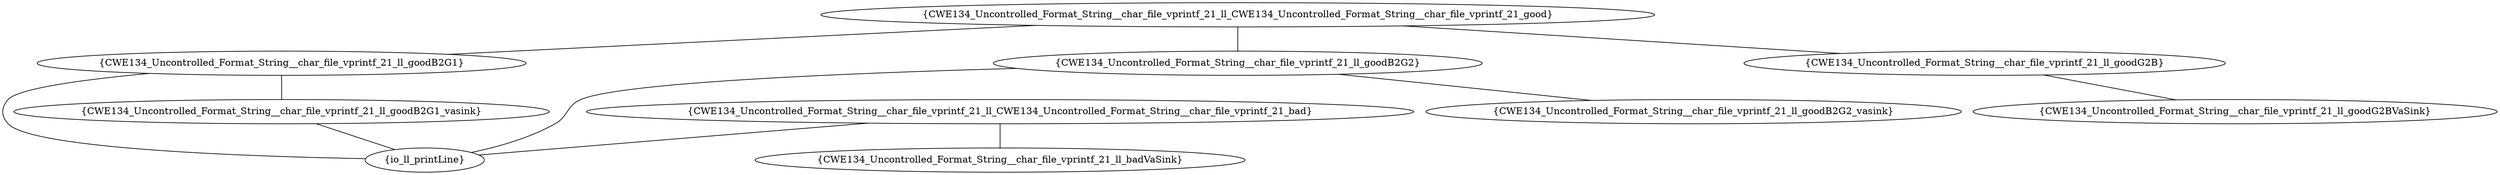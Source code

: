 graph "cg graph" {
CWE134_Uncontrolled_Format_String__char_file_vprintf_21_ll_CWE134_Uncontrolled_Format_String__char_file_vprintf_21_bad [label="{CWE134_Uncontrolled_Format_String__char_file_vprintf_21_ll_CWE134_Uncontrolled_Format_String__char_file_vprintf_21_bad}"];
io_ll_printLine [label="{io_ll_printLine}"];
CWE134_Uncontrolled_Format_String__char_file_vprintf_21_ll_badVaSink [label="{CWE134_Uncontrolled_Format_String__char_file_vprintf_21_ll_badVaSink}"];
CWE134_Uncontrolled_Format_String__char_file_vprintf_21_ll_CWE134_Uncontrolled_Format_String__char_file_vprintf_21_good [label="{CWE134_Uncontrolled_Format_String__char_file_vprintf_21_ll_CWE134_Uncontrolled_Format_String__char_file_vprintf_21_good}"];
CWE134_Uncontrolled_Format_String__char_file_vprintf_21_ll_goodB2G1 [label="{CWE134_Uncontrolled_Format_String__char_file_vprintf_21_ll_goodB2G1}"];
CWE134_Uncontrolled_Format_String__char_file_vprintf_21_ll_goodB2G2 [label="{CWE134_Uncontrolled_Format_String__char_file_vprintf_21_ll_goodB2G2}"];
CWE134_Uncontrolled_Format_String__char_file_vprintf_21_ll_goodG2B [label="{CWE134_Uncontrolled_Format_String__char_file_vprintf_21_ll_goodG2B}"];
CWE134_Uncontrolled_Format_String__char_file_vprintf_21_ll_goodG2BVaSink [label="{CWE134_Uncontrolled_Format_String__char_file_vprintf_21_ll_goodG2BVaSink}"];
CWE134_Uncontrolled_Format_String__char_file_vprintf_21_ll_goodB2G1_vasink [label="{CWE134_Uncontrolled_Format_String__char_file_vprintf_21_ll_goodB2G1_vasink}"];
CWE134_Uncontrolled_Format_String__char_file_vprintf_21_ll_goodB2G2_vasink [label="{CWE134_Uncontrolled_Format_String__char_file_vprintf_21_ll_goodB2G2_vasink}"];
CWE134_Uncontrolled_Format_String__char_file_vprintf_21_ll_CWE134_Uncontrolled_Format_String__char_file_vprintf_21_bad -- io_ll_printLine;
CWE134_Uncontrolled_Format_String__char_file_vprintf_21_ll_CWE134_Uncontrolled_Format_String__char_file_vprintf_21_bad -- CWE134_Uncontrolled_Format_String__char_file_vprintf_21_ll_badVaSink;
CWE134_Uncontrolled_Format_String__char_file_vprintf_21_ll_CWE134_Uncontrolled_Format_String__char_file_vprintf_21_good -- CWE134_Uncontrolled_Format_String__char_file_vprintf_21_ll_goodB2G1;
CWE134_Uncontrolled_Format_String__char_file_vprintf_21_ll_CWE134_Uncontrolled_Format_String__char_file_vprintf_21_good -- CWE134_Uncontrolled_Format_String__char_file_vprintf_21_ll_goodB2G2;
CWE134_Uncontrolled_Format_String__char_file_vprintf_21_ll_CWE134_Uncontrolled_Format_String__char_file_vprintf_21_good -- CWE134_Uncontrolled_Format_String__char_file_vprintf_21_ll_goodG2B;
CWE134_Uncontrolled_Format_String__char_file_vprintf_21_ll_goodG2B -- CWE134_Uncontrolled_Format_String__char_file_vprintf_21_ll_goodG2BVaSink;
CWE134_Uncontrolled_Format_String__char_file_vprintf_21_ll_goodB2G1_vasink -- io_ll_printLine;
CWE134_Uncontrolled_Format_String__char_file_vprintf_21_ll_goodB2G1 -- io_ll_printLine;
CWE134_Uncontrolled_Format_String__char_file_vprintf_21_ll_goodB2G1 -- CWE134_Uncontrolled_Format_String__char_file_vprintf_21_ll_goodB2G1_vasink;
CWE134_Uncontrolled_Format_String__char_file_vprintf_21_ll_goodB2G2 -- io_ll_printLine;
CWE134_Uncontrolled_Format_String__char_file_vprintf_21_ll_goodB2G2 -- CWE134_Uncontrolled_Format_String__char_file_vprintf_21_ll_goodB2G2_vasink;
}
